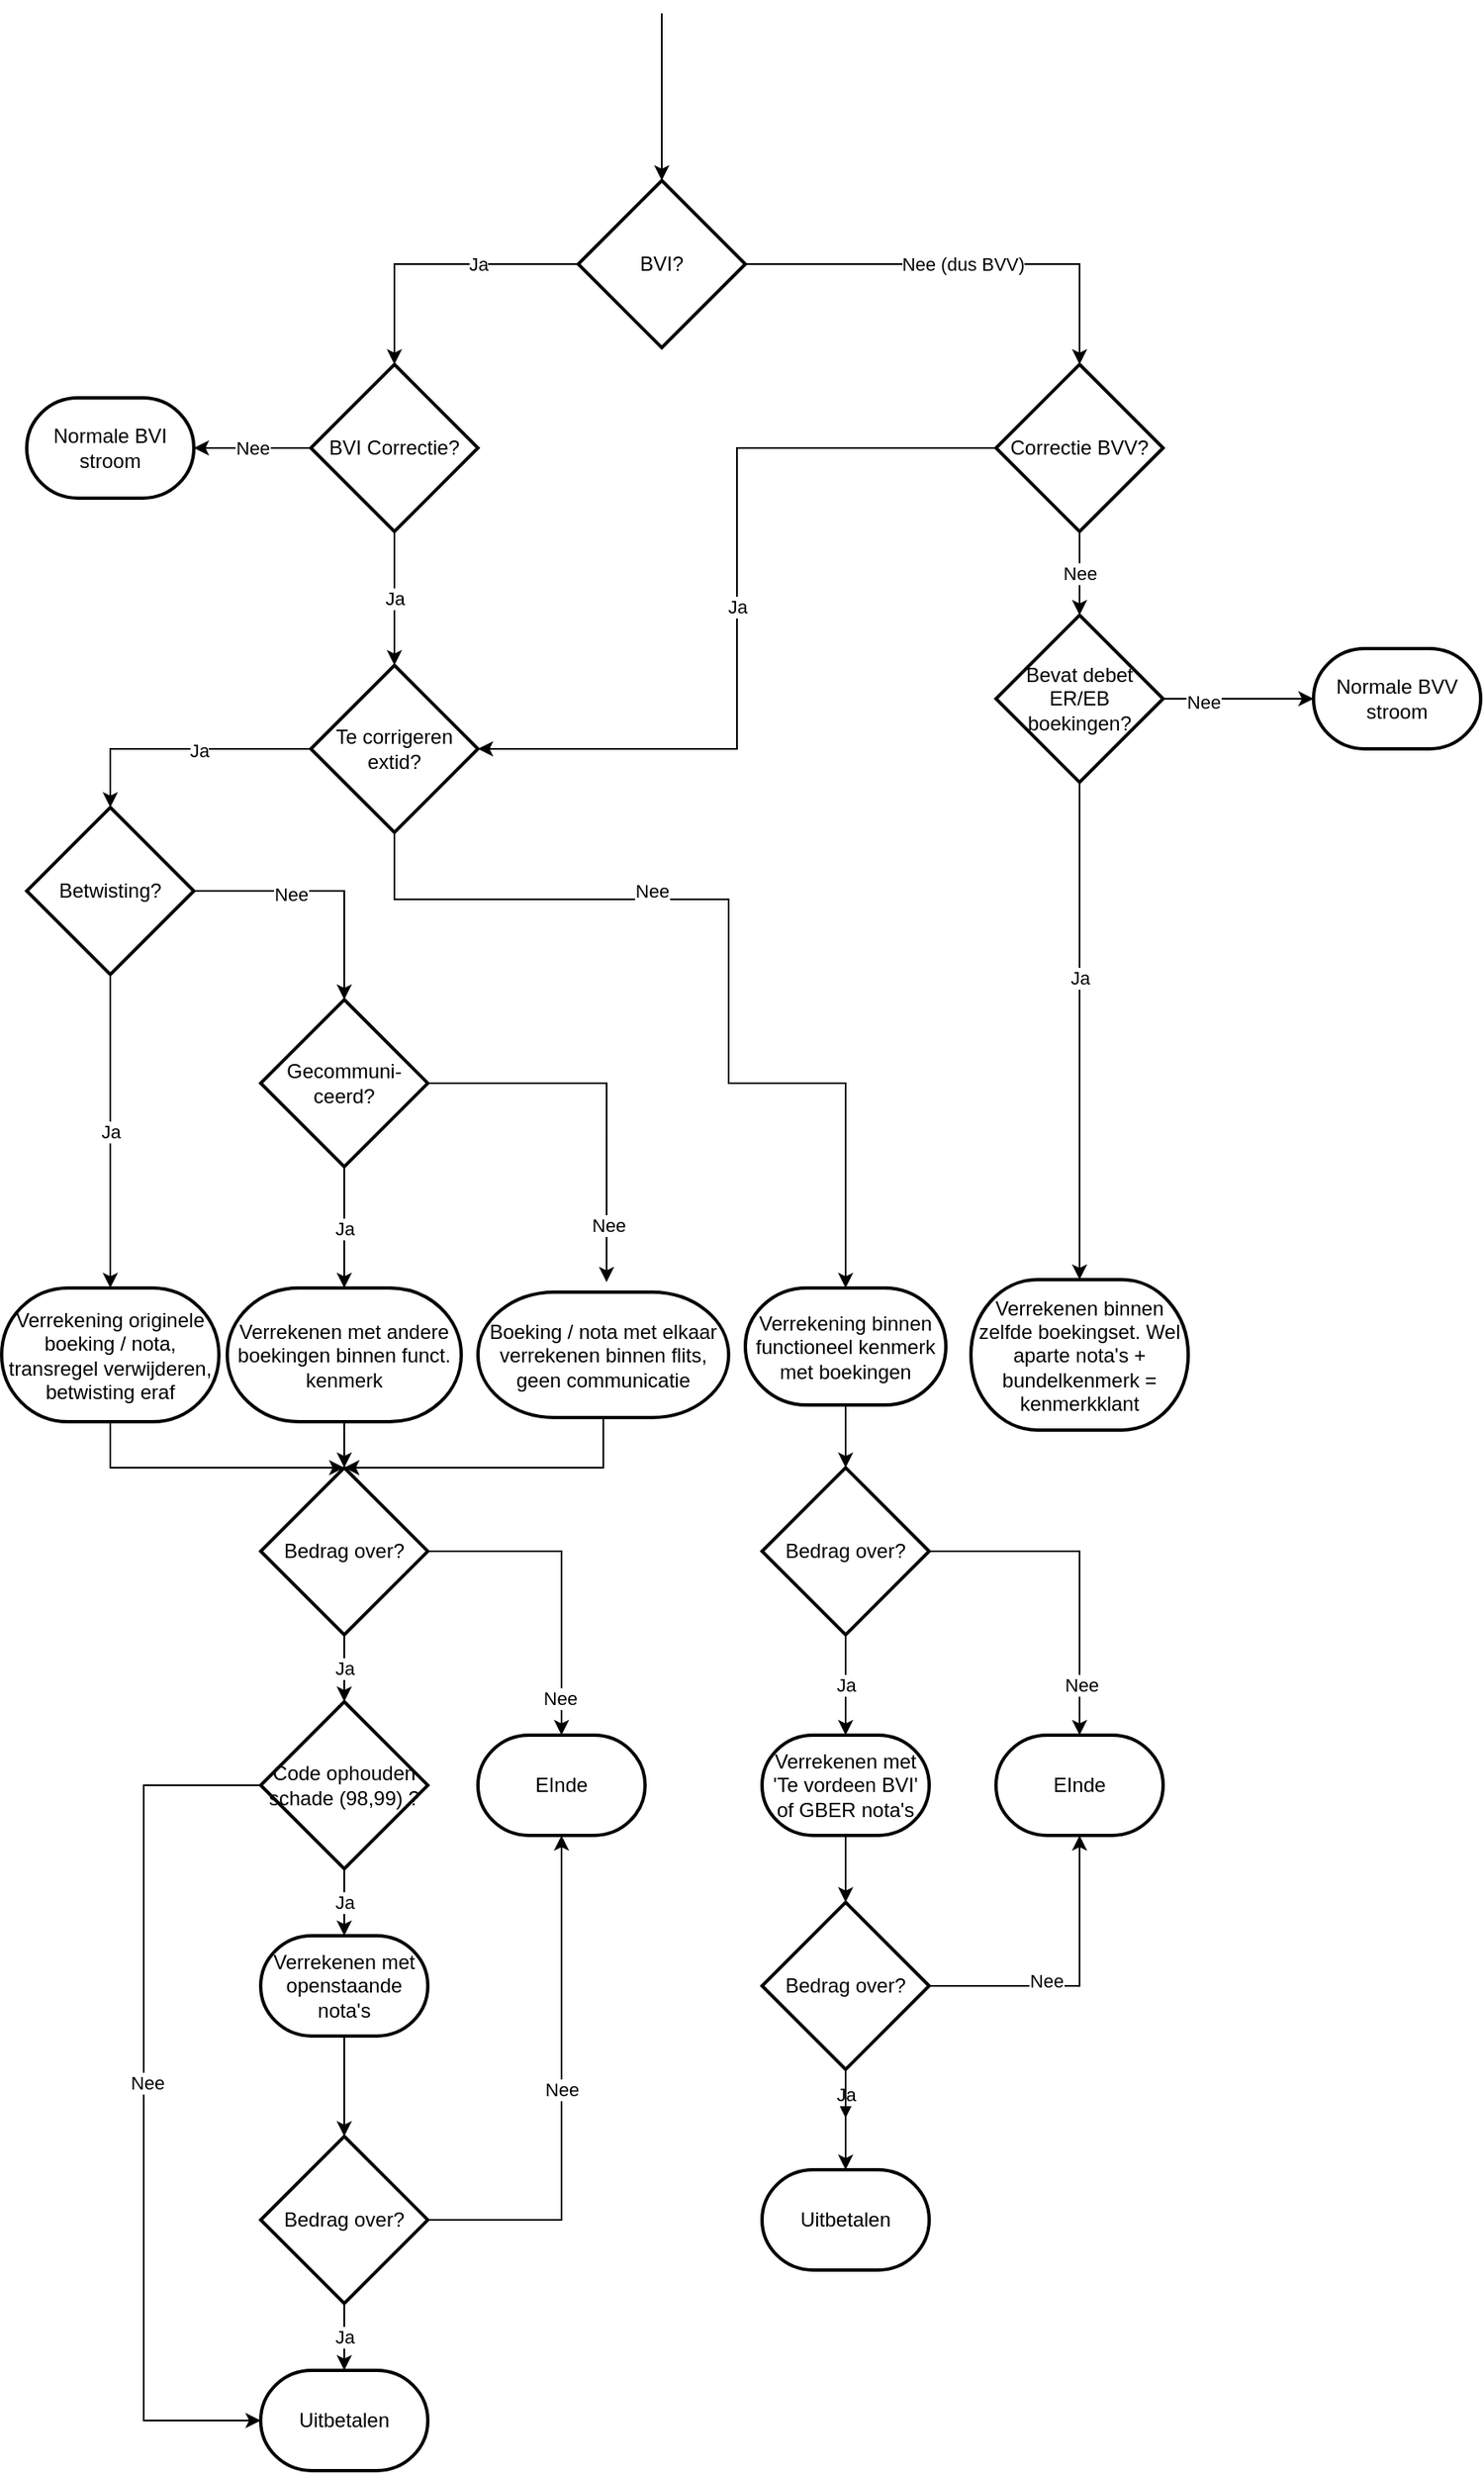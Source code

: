 <mxfile version="13.4.8" type="device"><diagram id="1S8NK50ZVVwWuHLaZisd" name="Page-1"><mxGraphModel dx="766" dy="348" grid="1" gridSize="10" guides="1" tooltips="1" connect="1" arrows="1" fold="1" page="1" pageScale="1" pageWidth="827" pageHeight="1169" math="0" shadow="0"><root><mxCell id="0"/><mxCell id="1" parent="0"/><mxCell id="_2MKnG8qF5PaICVLDU16-5" value="Ja" style="edgeStyle=orthogonalEdgeStyle;rounded=0;orthogonalLoop=1;jettySize=auto;html=1;entryX=0.5;entryY=0;entryDx=0;entryDy=0;entryPerimeter=0;" edge="1" parent="1" source="_2MKnG8qF5PaICVLDU16-2" target="_2MKnG8qF5PaICVLDU16-4"><mxGeometry x="-0.294" relative="1" as="geometry"><Array as="points"><mxPoint x="240" y="160"/></Array><mxPoint as="offset"/></mxGeometry></mxCell><mxCell id="_2MKnG8qF5PaICVLDU16-21" value="Nee (dus BVV)" style="edgeStyle=orthogonalEdgeStyle;rounded=0;orthogonalLoop=1;jettySize=auto;html=1;entryX=0.5;entryY=0;entryDx=0;entryDy=0;entryPerimeter=0;" edge="1" parent="1" source="_2MKnG8qF5PaICVLDU16-2" target="_2MKnG8qF5PaICVLDU16-19"><mxGeometry relative="1" as="geometry"/></mxCell><mxCell id="_2MKnG8qF5PaICVLDU16-2" value="BVI?" style="strokeWidth=2;html=1;shape=mxgraph.flowchart.decision;whiteSpace=wrap;" vertex="1" parent="1"><mxGeometry x="350" y="110" width="100" height="100" as="geometry"/></mxCell><mxCell id="_2MKnG8qF5PaICVLDU16-3" value="" style="endArrow=classic;html=1;entryX=0.5;entryY=0;entryDx=0;entryDy=0;entryPerimeter=0;" edge="1" parent="1" target="_2MKnG8qF5PaICVLDU16-2"><mxGeometry width="50" height="50" relative="1" as="geometry"><mxPoint x="400" y="10" as="sourcePoint"/><mxPoint x="430" y="190" as="targetPoint"/></mxGeometry></mxCell><mxCell id="_2MKnG8qF5PaICVLDU16-8" value="Nee" style="edgeStyle=orthogonalEdgeStyle;rounded=0;orthogonalLoop=1;jettySize=auto;html=1;entryX=1;entryY=0.5;entryDx=0;entryDy=0;entryPerimeter=0;" edge="1" parent="1" source="_2MKnG8qF5PaICVLDU16-4" target="_2MKnG8qF5PaICVLDU16-7"><mxGeometry relative="1" as="geometry"/></mxCell><mxCell id="_2MKnG8qF5PaICVLDU16-10" value="Ja" style="edgeStyle=orthogonalEdgeStyle;rounded=0;orthogonalLoop=1;jettySize=auto;html=1;entryX=0.5;entryY=0;entryDx=0;entryDy=0;entryPerimeter=0;" edge="1" parent="1" source="_2MKnG8qF5PaICVLDU16-4" target="_2MKnG8qF5PaICVLDU16-9"><mxGeometry relative="1" as="geometry"/></mxCell><mxCell id="_2MKnG8qF5PaICVLDU16-4" value="BVI Correctie?" style="strokeWidth=2;html=1;shape=mxgraph.flowchart.decision;whiteSpace=wrap;" vertex="1" parent="1"><mxGeometry x="190" y="220" width="100" height="100" as="geometry"/></mxCell><mxCell id="_2MKnG8qF5PaICVLDU16-7" value="Normale BVI stroom" style="strokeWidth=2;html=1;shape=mxgraph.flowchart.terminator;whiteSpace=wrap;" vertex="1" parent="1"><mxGeometry x="20" y="240" width="100" height="60" as="geometry"/></mxCell><mxCell id="_2MKnG8qF5PaICVLDU16-31" style="edgeStyle=orthogonalEdgeStyle;rounded=0;orthogonalLoop=1;jettySize=auto;html=1;entryX=0.5;entryY=0;entryDx=0;entryDy=0;entryPerimeter=0;" edge="1" parent="1" source="_2MKnG8qF5PaICVLDU16-9" target="_2MKnG8qF5PaICVLDU16-11"><mxGeometry relative="1" as="geometry"/></mxCell><mxCell id="_2MKnG8qF5PaICVLDU16-32" value="Ja" style="edgeLabel;html=1;align=center;verticalAlign=middle;resizable=0;points=[];" vertex="1" connectable="0" parent="_2MKnG8qF5PaICVLDU16-31"><mxGeometry x="-0.136" y="1" relative="1" as="geometry"><mxPoint as="offset"/></mxGeometry></mxCell><mxCell id="_2MKnG8qF5PaICVLDU16-34" style="edgeStyle=orthogonalEdgeStyle;rounded=0;orthogonalLoop=1;jettySize=auto;html=1;entryX=0.5;entryY=0;entryDx=0;entryDy=0;entryPerimeter=0;exitX=0.5;exitY=1;exitDx=0;exitDy=0;exitPerimeter=0;" edge="1" parent="1" source="_2MKnG8qF5PaICVLDU16-9" target="_2MKnG8qF5PaICVLDU16-16"><mxGeometry relative="1" as="geometry"><Array as="points"><mxPoint x="240" y="540"/><mxPoint x="440" y="540"/><mxPoint x="440" y="650"/><mxPoint x="510" y="650"/></Array></mxGeometry></mxCell><mxCell id="_2MKnG8qF5PaICVLDU16-35" value="Nee" style="edgeLabel;html=1;align=center;verticalAlign=middle;resizable=0;points=[];" vertex="1" connectable="0" parent="_2MKnG8qF5PaICVLDU16-34"><mxGeometry x="-0.227" y="25" relative="1" as="geometry"><mxPoint x="-16" y="20" as="offset"/></mxGeometry></mxCell><mxCell id="_2MKnG8qF5PaICVLDU16-9" value="Te corrigeren extid?" style="strokeWidth=2;html=1;shape=mxgraph.flowchart.decision;whiteSpace=wrap;" vertex="1" parent="1"><mxGeometry x="190" y="400" width="100" height="100" as="geometry"/></mxCell><mxCell id="_2MKnG8qF5PaICVLDU16-33" value="Ja" style="edgeStyle=orthogonalEdgeStyle;rounded=0;orthogonalLoop=1;jettySize=auto;html=1;entryX=0.5;entryY=0;entryDx=0;entryDy=0;entryPerimeter=0;" edge="1" parent="1" source="_2MKnG8qF5PaICVLDU16-11" target="_2MKnG8qF5PaICVLDU16-12"><mxGeometry relative="1" as="geometry"/></mxCell><mxCell id="_2MKnG8qF5PaICVLDU16-36" style="edgeStyle=orthogonalEdgeStyle;rounded=0;orthogonalLoop=1;jettySize=auto;html=1;entryX=0.5;entryY=0;entryDx=0;entryDy=0;entryPerimeter=0;" edge="1" parent="1" source="_2MKnG8qF5PaICVLDU16-11" target="_2MKnG8qF5PaICVLDU16-13"><mxGeometry relative="1" as="geometry"/></mxCell><mxCell id="_2MKnG8qF5PaICVLDU16-37" value="Nee" style="edgeLabel;html=1;align=center;verticalAlign=middle;resizable=0;points=[];" vertex="1" connectable="0" parent="_2MKnG8qF5PaICVLDU16-36"><mxGeometry x="-0.252" y="-2" relative="1" as="geometry"><mxPoint as="offset"/></mxGeometry></mxCell><mxCell id="_2MKnG8qF5PaICVLDU16-11" value="Betwisting?" style="strokeWidth=2;html=1;shape=mxgraph.flowchart.decision;whiteSpace=wrap;" vertex="1" parent="1"><mxGeometry x="20" y="485" width="100" height="100" as="geometry"/></mxCell><mxCell id="_2MKnG8qF5PaICVLDU16-58" style="edgeStyle=orthogonalEdgeStyle;rounded=0;orthogonalLoop=1;jettySize=auto;html=1;entryX=0.5;entryY=0;entryDx=0;entryDy=0;entryPerimeter=0;" edge="1" parent="1" source="_2MKnG8qF5PaICVLDU16-12" target="_2MKnG8qF5PaICVLDU16-53"><mxGeometry relative="1" as="geometry"><Array as="points"><mxPoint x="70" y="880"/></Array></mxGeometry></mxCell><mxCell id="_2MKnG8qF5PaICVLDU16-12" value="Verrekening originele boeking / nota, transregel verwijderen, betwisting eraf" style="strokeWidth=2;html=1;shape=mxgraph.flowchart.terminator;whiteSpace=wrap;" vertex="1" parent="1"><mxGeometry x="5" y="772.5" width="130" height="80" as="geometry"/></mxCell><mxCell id="_2MKnG8qF5PaICVLDU16-39" value="Ja" style="edgeStyle=orthogonalEdgeStyle;rounded=0;orthogonalLoop=1;jettySize=auto;html=1;entryX=0.5;entryY=0;entryDx=0;entryDy=0;entryPerimeter=0;" edge="1" parent="1" source="_2MKnG8qF5PaICVLDU16-13" target="_2MKnG8qF5PaICVLDU16-14"><mxGeometry relative="1" as="geometry"/></mxCell><mxCell id="_2MKnG8qF5PaICVLDU16-40" style="edgeStyle=orthogonalEdgeStyle;rounded=0;orthogonalLoop=1;jettySize=auto;html=1;entryX=0.513;entryY=-0.08;entryDx=0;entryDy=0;entryPerimeter=0;" edge="1" parent="1" source="_2MKnG8qF5PaICVLDU16-13" target="_2MKnG8qF5PaICVLDU16-15"><mxGeometry relative="1" as="geometry"/></mxCell><mxCell id="_2MKnG8qF5PaICVLDU16-41" value="Nee" style="edgeLabel;html=1;align=center;verticalAlign=middle;resizable=0;points=[];" vertex="1" connectable="0" parent="_2MKnG8qF5PaICVLDU16-40"><mxGeometry x="0.699" y="1" relative="1" as="geometry"><mxPoint as="offset"/></mxGeometry></mxCell><mxCell id="_2MKnG8qF5PaICVLDU16-13" value="Gecommuni- ceerd?" style="strokeWidth=2;html=1;shape=mxgraph.flowchart.decision;whiteSpace=wrap;" vertex="1" parent="1"><mxGeometry x="160" y="600" width="100" height="100" as="geometry"/></mxCell><mxCell id="_2MKnG8qF5PaICVLDU16-54" style="edgeStyle=orthogonalEdgeStyle;rounded=0;orthogonalLoop=1;jettySize=auto;html=1;entryX=0.5;entryY=0;entryDx=0;entryDy=0;entryPerimeter=0;" edge="1" parent="1" source="_2MKnG8qF5PaICVLDU16-14" target="_2MKnG8qF5PaICVLDU16-53"><mxGeometry relative="1" as="geometry"/></mxCell><mxCell id="_2MKnG8qF5PaICVLDU16-14" value="Verrekenen met andere boekingen binnen funct. kenmerk" style="strokeWidth=2;html=1;shape=mxgraph.flowchart.terminator;whiteSpace=wrap;" vertex="1" parent="1"><mxGeometry x="140" y="772.5" width="140" height="80" as="geometry"/></mxCell><mxCell id="_2MKnG8qF5PaICVLDU16-59" style="edgeStyle=orthogonalEdgeStyle;rounded=0;orthogonalLoop=1;jettySize=auto;html=1;entryX=0.5;entryY=0;entryDx=0;entryDy=0;entryPerimeter=0;exitX=0.5;exitY=1;exitDx=0;exitDy=0;exitPerimeter=0;" edge="1" parent="1" source="_2MKnG8qF5PaICVLDU16-15" target="_2MKnG8qF5PaICVLDU16-53"><mxGeometry relative="1" as="geometry"><Array as="points"><mxPoint x="365" y="880"/></Array></mxGeometry></mxCell><mxCell id="_2MKnG8qF5PaICVLDU16-15" value="Boeking / nota met elkaar verrekenen binnen flits, geen communicatie" style="strokeWidth=2;html=1;shape=mxgraph.flowchart.terminator;whiteSpace=wrap;" vertex="1" parent="1"><mxGeometry x="290" y="775" width="150" height="75" as="geometry"/></mxCell><mxCell id="_2MKnG8qF5PaICVLDU16-42" style="edgeStyle=orthogonalEdgeStyle;rounded=0;orthogonalLoop=1;jettySize=auto;html=1;entryX=0.5;entryY=0;entryDx=0;entryDy=0;entryPerimeter=0;" edge="1" parent="1" source="_2MKnG8qF5PaICVLDU16-16" target="_2MKnG8qF5PaICVLDU16-17"><mxGeometry relative="1" as="geometry"/></mxCell><mxCell id="_2MKnG8qF5PaICVLDU16-16" value="Verrekening binnen functioneel kenmerk met boekingen" style="strokeWidth=2;html=1;shape=mxgraph.flowchart.terminator;whiteSpace=wrap;" vertex="1" parent="1"><mxGeometry x="450" y="772.5" width="120" height="70" as="geometry"/></mxCell><mxCell id="_2MKnG8qF5PaICVLDU16-45" value="Ja" style="edgeStyle=orthogonalEdgeStyle;rounded=0;orthogonalLoop=1;jettySize=auto;html=1;entryX=0.5;entryY=0;entryDx=0;entryDy=0;entryPerimeter=0;" edge="1" parent="1" source="_2MKnG8qF5PaICVLDU16-17" target="_2MKnG8qF5PaICVLDU16-18"><mxGeometry relative="1" as="geometry"/></mxCell><mxCell id="_2MKnG8qF5PaICVLDU16-49" style="edgeStyle=orthogonalEdgeStyle;rounded=0;orthogonalLoop=1;jettySize=auto;html=1;entryX=0.5;entryY=0;entryDx=0;entryDy=0;entryPerimeter=0;" edge="1" parent="1" source="_2MKnG8qF5PaICVLDU16-17" target="_2MKnG8qF5PaICVLDU16-48"><mxGeometry relative="1" as="geometry"/></mxCell><mxCell id="_2MKnG8qF5PaICVLDU16-50" value="Nee" style="edgeLabel;html=1;align=center;verticalAlign=middle;resizable=0;points=[];" vertex="1" connectable="0" parent="_2MKnG8qF5PaICVLDU16-49"><mxGeometry x="0.7" y="1" relative="1" as="geometry"><mxPoint as="offset"/></mxGeometry></mxCell><mxCell id="_2MKnG8qF5PaICVLDU16-17" value="Bedrag over?" style="strokeWidth=2;html=1;shape=mxgraph.flowchart.decision;whiteSpace=wrap;" vertex="1" parent="1"><mxGeometry x="460" y="880" width="100" height="100" as="geometry"/></mxCell><mxCell id="_2MKnG8qF5PaICVLDU16-46" style="edgeStyle=orthogonalEdgeStyle;rounded=0;orthogonalLoop=1;jettySize=auto;html=1;entryX=0.5;entryY=0;entryDx=0;entryDy=0;entryPerimeter=0;" edge="1" parent="1" source="_2MKnG8qF5PaICVLDU16-18" target="_2MKnG8qF5PaICVLDU16-43"><mxGeometry relative="1" as="geometry"/></mxCell><mxCell id="_2MKnG8qF5PaICVLDU16-18" value="Verrekenen met 'Te vordeen BVI' of GBER nota's" style="strokeWidth=2;html=1;shape=mxgraph.flowchart.terminator;whiteSpace=wrap;" vertex="1" parent="1"><mxGeometry x="460" y="1040" width="100" height="60" as="geometry"/></mxCell><mxCell id="_2MKnG8qF5PaICVLDU16-22" style="edgeStyle=orthogonalEdgeStyle;rounded=0;orthogonalLoop=1;jettySize=auto;html=1;entryX=1;entryY=0.5;entryDx=0;entryDy=0;entryPerimeter=0;exitX=0;exitY=0.5;exitDx=0;exitDy=0;exitPerimeter=0;" edge="1" parent="1" source="_2MKnG8qF5PaICVLDU16-19" target="_2MKnG8qF5PaICVLDU16-9"><mxGeometry relative="1" as="geometry"><Array as="points"><mxPoint x="445" y="270"/><mxPoint x="445" y="450"/></Array></mxGeometry></mxCell><mxCell id="_2MKnG8qF5PaICVLDU16-23" value="Ja" style="edgeLabel;html=1;align=center;verticalAlign=middle;resizable=0;points=[];" vertex="1" connectable="0" parent="_2MKnG8qF5PaICVLDU16-22"><mxGeometry x="0.02" relative="1" as="geometry"><mxPoint as="offset"/></mxGeometry></mxCell><mxCell id="_2MKnG8qF5PaICVLDU16-24" value="Nee" style="edgeStyle=orthogonalEdgeStyle;rounded=0;orthogonalLoop=1;jettySize=auto;html=1;entryX=0.5;entryY=0;entryDx=0;entryDy=0;entryPerimeter=0;" edge="1" parent="1" source="_2MKnG8qF5PaICVLDU16-19" target="_2MKnG8qF5PaICVLDU16-20"><mxGeometry relative="1" as="geometry"/></mxCell><mxCell id="_2MKnG8qF5PaICVLDU16-19" value="Correctie BVV?" style="strokeWidth=2;html=1;shape=mxgraph.flowchart.decision;whiteSpace=wrap;" vertex="1" parent="1"><mxGeometry x="600" y="220" width="100" height="100" as="geometry"/></mxCell><mxCell id="_2MKnG8qF5PaICVLDU16-26" style="edgeStyle=orthogonalEdgeStyle;rounded=0;orthogonalLoop=1;jettySize=auto;html=1;entryX=0.5;entryY=0;entryDx=0;entryDy=0;entryPerimeter=0;exitX=0.5;exitY=1;exitDx=0;exitDy=0;exitPerimeter=0;" edge="1" parent="1" source="_2MKnG8qF5PaICVLDU16-20" target="_2MKnG8qF5PaICVLDU16-25"><mxGeometry relative="1" as="geometry"><Array as="points"><mxPoint x="650" y="619"/></Array></mxGeometry></mxCell><mxCell id="_2MKnG8qF5PaICVLDU16-27" value="Ja" style="edgeLabel;html=1;align=center;verticalAlign=middle;resizable=0;points=[];" vertex="1" connectable="0" parent="_2MKnG8qF5PaICVLDU16-26"><mxGeometry x="-0.213" relative="1" as="geometry"><mxPoint as="offset"/></mxGeometry></mxCell><mxCell id="_2MKnG8qF5PaICVLDU16-29" style="edgeStyle=orthogonalEdgeStyle;rounded=0;orthogonalLoop=1;jettySize=auto;html=1;entryX=0;entryY=0.5;entryDx=0;entryDy=0;entryPerimeter=0;exitX=1;exitY=0.5;exitDx=0;exitDy=0;exitPerimeter=0;" edge="1" parent="1" source="_2MKnG8qF5PaICVLDU16-20" target="_2MKnG8qF5PaICVLDU16-28"><mxGeometry relative="1" as="geometry"/></mxCell><mxCell id="_2MKnG8qF5PaICVLDU16-30" value="Nee" style="edgeLabel;html=1;align=center;verticalAlign=middle;resizable=0;points=[];" vertex="1" connectable="0" parent="_2MKnG8qF5PaICVLDU16-29"><mxGeometry x="-0.476" y="-2" relative="1" as="geometry"><mxPoint as="offset"/></mxGeometry></mxCell><mxCell id="_2MKnG8qF5PaICVLDU16-20" value="Bevat debet ER/EB boekingen?" style="strokeWidth=2;html=1;shape=mxgraph.flowchart.decision;whiteSpace=wrap;" vertex="1" parent="1"><mxGeometry x="600" y="370" width="100" height="100" as="geometry"/></mxCell><mxCell id="_2MKnG8qF5PaICVLDU16-25" value="Verrekenen binnen zelfde boekingset. Wel aparte nota's + bundelkenmerk = kenmerkklant" style="strokeWidth=2;html=1;shape=mxgraph.flowchart.terminator;whiteSpace=wrap;" vertex="1" parent="1"><mxGeometry x="585" y="767.5" width="130" height="90" as="geometry"/></mxCell><mxCell id="_2MKnG8qF5PaICVLDU16-28" value="Normale BVV stroom" style="strokeWidth=2;html=1;shape=mxgraph.flowchart.terminator;whiteSpace=wrap;" vertex="1" parent="1"><mxGeometry x="790" y="390" width="100" height="60" as="geometry"/></mxCell><mxCell id="_2MKnG8qF5PaICVLDU16-47" value="Ja" style="edgeStyle=orthogonalEdgeStyle;rounded=0;orthogonalLoop=1;jettySize=auto;html=1;" edge="1" parent="1" source="_2MKnG8qF5PaICVLDU16-43"><mxGeometry relative="1" as="geometry"><mxPoint x="510" y="1269" as="targetPoint"/></mxGeometry></mxCell><mxCell id="_2MKnG8qF5PaICVLDU16-51" style="edgeStyle=orthogonalEdgeStyle;rounded=0;orthogonalLoop=1;jettySize=auto;html=1;entryX=0.5;entryY=1;entryDx=0;entryDy=0;entryPerimeter=0;" edge="1" parent="1" source="_2MKnG8qF5PaICVLDU16-43" target="_2MKnG8qF5PaICVLDU16-48"><mxGeometry relative="1" as="geometry"/></mxCell><mxCell id="_2MKnG8qF5PaICVLDU16-52" value="Nee" style="edgeLabel;html=1;align=center;verticalAlign=middle;resizable=0;points=[];" vertex="1" connectable="0" parent="_2MKnG8qF5PaICVLDU16-51"><mxGeometry x="-0.222" y="3" relative="1" as="geometry"><mxPoint as="offset"/></mxGeometry></mxCell><mxCell id="_2MKnG8qF5PaICVLDU16-63" style="edgeStyle=orthogonalEdgeStyle;rounded=0;orthogonalLoop=1;jettySize=auto;html=1;entryX=0.5;entryY=0;entryDx=0;entryDy=0;entryPerimeter=0;" edge="1" parent="1" source="_2MKnG8qF5PaICVLDU16-43" target="_2MKnG8qF5PaICVLDU16-44"><mxGeometry relative="1" as="geometry"/></mxCell><mxCell id="_2MKnG8qF5PaICVLDU16-43" value="Bedrag over?" style="strokeWidth=2;html=1;shape=mxgraph.flowchart.decision;whiteSpace=wrap;" vertex="1" parent="1"><mxGeometry x="460" y="1140" width="100" height="100" as="geometry"/></mxCell><mxCell id="_2MKnG8qF5PaICVLDU16-44" value="Uitbetalen" style="strokeWidth=2;html=1;shape=mxgraph.flowchart.terminator;whiteSpace=wrap;" vertex="1" parent="1"><mxGeometry x="460" y="1300" width="100" height="60" as="geometry"/></mxCell><mxCell id="_2MKnG8qF5PaICVLDU16-48" value="EInde" style="strokeWidth=2;html=1;shape=mxgraph.flowchart.terminator;whiteSpace=wrap;" vertex="1" parent="1"><mxGeometry x="600" y="1040" width="100" height="60" as="geometry"/></mxCell><mxCell id="_2MKnG8qF5PaICVLDU16-56" style="edgeStyle=orthogonalEdgeStyle;rounded=0;orthogonalLoop=1;jettySize=auto;html=1;entryX=0.5;entryY=0;entryDx=0;entryDy=0;entryPerimeter=0;" edge="1" parent="1" source="_2MKnG8qF5PaICVLDU16-53" target="_2MKnG8qF5PaICVLDU16-55"><mxGeometry relative="1" as="geometry"/></mxCell><mxCell id="_2MKnG8qF5PaICVLDU16-57" value="Nee" style="edgeLabel;html=1;align=center;verticalAlign=middle;resizable=0;points=[];" vertex="1" connectable="0" parent="_2MKnG8qF5PaICVLDU16-56"><mxGeometry x="0.767" y="-1" relative="1" as="geometry"><mxPoint as="offset"/></mxGeometry></mxCell><mxCell id="_2MKnG8qF5PaICVLDU16-62" value="Ja" style="edgeStyle=orthogonalEdgeStyle;rounded=0;orthogonalLoop=1;jettySize=auto;html=1;" edge="1" parent="1" source="_2MKnG8qF5PaICVLDU16-53" target="_2MKnG8qF5PaICVLDU16-61"><mxGeometry relative="1" as="geometry"/></mxCell><mxCell id="_2MKnG8qF5PaICVLDU16-53" value="Bedrag over?" style="strokeWidth=2;html=1;shape=mxgraph.flowchart.decision;whiteSpace=wrap;" vertex="1" parent="1"><mxGeometry x="160" y="880" width="100" height="100" as="geometry"/></mxCell><mxCell id="_2MKnG8qF5PaICVLDU16-55" value="EInde" style="strokeWidth=2;html=1;shape=mxgraph.flowchart.terminator;whiteSpace=wrap;" vertex="1" parent="1"><mxGeometry x="290" y="1040" width="100" height="60" as="geometry"/></mxCell><mxCell id="_2MKnG8qF5PaICVLDU16-68" value="Ja" style="edgeStyle=orthogonalEdgeStyle;rounded=0;orthogonalLoop=1;jettySize=auto;html=1;entryX=0.5;entryY=0;entryDx=0;entryDy=0;entryPerimeter=0;" edge="1" parent="1" source="_2MKnG8qF5PaICVLDU16-61" target="_2MKnG8qF5PaICVLDU16-64"><mxGeometry relative="1" as="geometry"/></mxCell><mxCell id="_2MKnG8qF5PaICVLDU16-72" style="edgeStyle=orthogonalEdgeStyle;rounded=0;orthogonalLoop=1;jettySize=auto;html=1;entryX=0;entryY=0.5;entryDx=0;entryDy=0;entryPerimeter=0;" edge="1" parent="1" source="_2MKnG8qF5PaICVLDU16-61" target="_2MKnG8qF5PaICVLDU16-70"><mxGeometry relative="1" as="geometry"><Array as="points"><mxPoint x="90" y="1070"/><mxPoint x="90" y="1450"/></Array></mxGeometry></mxCell><mxCell id="_2MKnG8qF5PaICVLDU16-73" value="Nee" style="edgeLabel;html=1;align=center;verticalAlign=middle;resizable=0;points=[];" vertex="1" connectable="0" parent="_2MKnG8qF5PaICVLDU16-72"><mxGeometry x="-0.046" y="2" relative="1" as="geometry"><mxPoint as="offset"/></mxGeometry></mxCell><mxCell id="_2MKnG8qF5PaICVLDU16-61" value="Code ophouden schade (98,99) ?" style="strokeWidth=2;html=1;shape=mxgraph.flowchart.decision;whiteSpace=wrap;" vertex="1" parent="1"><mxGeometry x="160" y="1020" width="100" height="100" as="geometry"/></mxCell><mxCell id="_2MKnG8qF5PaICVLDU16-69" style="edgeStyle=orthogonalEdgeStyle;rounded=0;orthogonalLoop=1;jettySize=auto;html=1;entryX=0.5;entryY=0;entryDx=0;entryDy=0;entryPerimeter=0;" edge="1" parent="1" source="_2MKnG8qF5PaICVLDU16-64" target="_2MKnG8qF5PaICVLDU16-65"><mxGeometry relative="1" as="geometry"/></mxCell><mxCell id="_2MKnG8qF5PaICVLDU16-64" value="Verrekenen met openstaande nota's" style="strokeWidth=2;html=1;shape=mxgraph.flowchart.terminator;whiteSpace=wrap;" vertex="1" parent="1"><mxGeometry x="160" y="1160" width="100" height="60" as="geometry"/></mxCell><mxCell id="_2MKnG8qF5PaICVLDU16-66" style="edgeStyle=orthogonalEdgeStyle;rounded=0;orthogonalLoop=1;jettySize=auto;html=1;entryX=0.5;entryY=1;entryDx=0;entryDy=0;entryPerimeter=0;" edge="1" parent="1" source="_2MKnG8qF5PaICVLDU16-65" target="_2MKnG8qF5PaICVLDU16-55"><mxGeometry relative="1" as="geometry"/></mxCell><mxCell id="_2MKnG8qF5PaICVLDU16-67" value="Nee" style="edgeLabel;html=1;align=center;verticalAlign=middle;resizable=0;points=[];" vertex="1" connectable="0" parent="_2MKnG8qF5PaICVLDU16-66"><mxGeometry x="0.019" relative="1" as="geometry"><mxPoint as="offset"/></mxGeometry></mxCell><mxCell id="_2MKnG8qF5PaICVLDU16-71" value="Ja" style="edgeStyle=orthogonalEdgeStyle;rounded=0;orthogonalLoop=1;jettySize=auto;html=1;entryX=0.5;entryY=0;entryDx=0;entryDy=0;entryPerimeter=0;" edge="1" parent="1" source="_2MKnG8qF5PaICVLDU16-65" target="_2MKnG8qF5PaICVLDU16-70"><mxGeometry relative="1" as="geometry"/></mxCell><mxCell id="_2MKnG8qF5PaICVLDU16-65" value="Bedrag over?" style="strokeWidth=2;html=1;shape=mxgraph.flowchart.decision;whiteSpace=wrap;" vertex="1" parent="1"><mxGeometry x="160" y="1280" width="100" height="100" as="geometry"/></mxCell><mxCell id="_2MKnG8qF5PaICVLDU16-70" value="Uitbetalen" style="strokeWidth=2;html=1;shape=mxgraph.flowchart.terminator;whiteSpace=wrap;" vertex="1" parent="1"><mxGeometry x="160" y="1420" width="100" height="60" as="geometry"/></mxCell></root></mxGraphModel></diagram></mxfile>